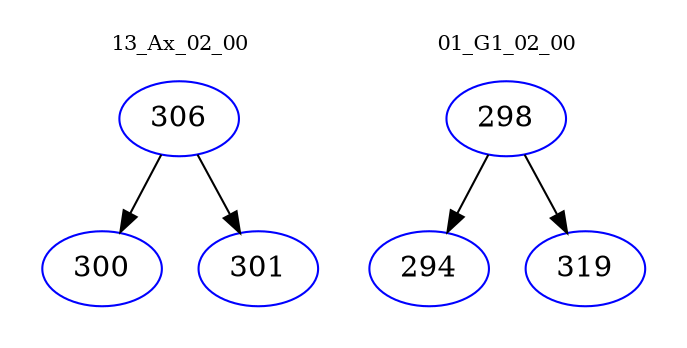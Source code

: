 digraph{
subgraph cluster_0 {
color = white
label = "13_Ax_02_00";
fontsize=10;
T0_306 [label="306", color="blue"]
T0_306 -> T0_300 [color="black"]
T0_300 [label="300", color="blue"]
T0_306 -> T0_301 [color="black"]
T0_301 [label="301", color="blue"]
}
subgraph cluster_1 {
color = white
label = "01_G1_02_00";
fontsize=10;
T1_298 [label="298", color="blue"]
T1_298 -> T1_294 [color="black"]
T1_294 [label="294", color="blue"]
T1_298 -> T1_319 [color="black"]
T1_319 [label="319", color="blue"]
}
}

